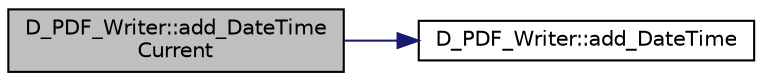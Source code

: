 digraph "D_PDF_Writer::add_DateTimeCurrent"
{
 // LATEX_PDF_SIZE
  edge [fontname="Helvetica",fontsize="10",labelfontname="Helvetica",labelfontsize="10"];
  node [fontname="Helvetica",fontsize="10",shape=record];
  rankdir="LR";
  Node1 [label="D_PDF_Writer::add_DateTime\lCurrent",height=0.2,width=0.4,color="black", fillcolor="grey75", style="filled", fontcolor="black",tooltip=" "];
  Node1 -> Node2 [color="midnightblue",fontsize="10",style="solid",fontname="Helvetica"];
  Node2 [label="D_PDF_Writer::add_DateTime",height=0.2,width=0.4,color="black", fillcolor="white", style="filled",URL="$class_d___p_d_f___writer.html#acd7de5ddbecacdb55061e2901542729c",tooltip=" "];
}

